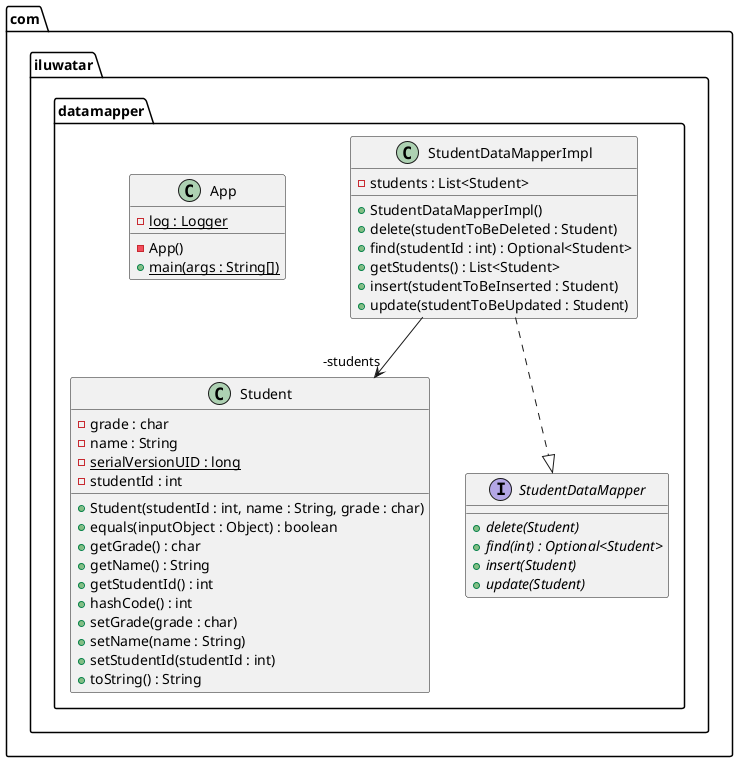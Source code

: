@startuml
package com.iluwatar.datamapper {
  class Student {
    - grade : char
    - name : String
    - serialVersionUID : long {static}
    - studentId : int
    + Student(studentId : int, name : String, grade : char)
    + equals(inputObject : Object) : boolean
    + getGrade() : char
    + getName() : String
    + getStudentId() : int
    + hashCode() : int
    + setGrade(grade : char)
    + setName(name : String)
    + setStudentId(studentId : int)
    + toString() : String
  }
  class StudentDataMapperImpl {
    - students : List<Student>
    + StudentDataMapperImpl()
    + delete(studentToBeDeleted : Student)
    + find(studentId : int) : Optional<Student>
    + getStudents() : List<Student>
    + insert(studentToBeInserted : Student)
    + update(studentToBeUpdated : Student)
  }
  interface StudentDataMapper {
    + delete(Student) {abstract}
    + find(int) : Optional<Student> {abstract}
    + insert(Student) {abstract}
    + update(Student) {abstract}
  }
  class App {
    - log : Logger {static}
    - App()
    + main(args : String[]) {static}
  }
}
StudentDataMapperImpl -->  "-students" Student
StudentDataMapperImpl ..|> StudentDataMapper 
@enduml